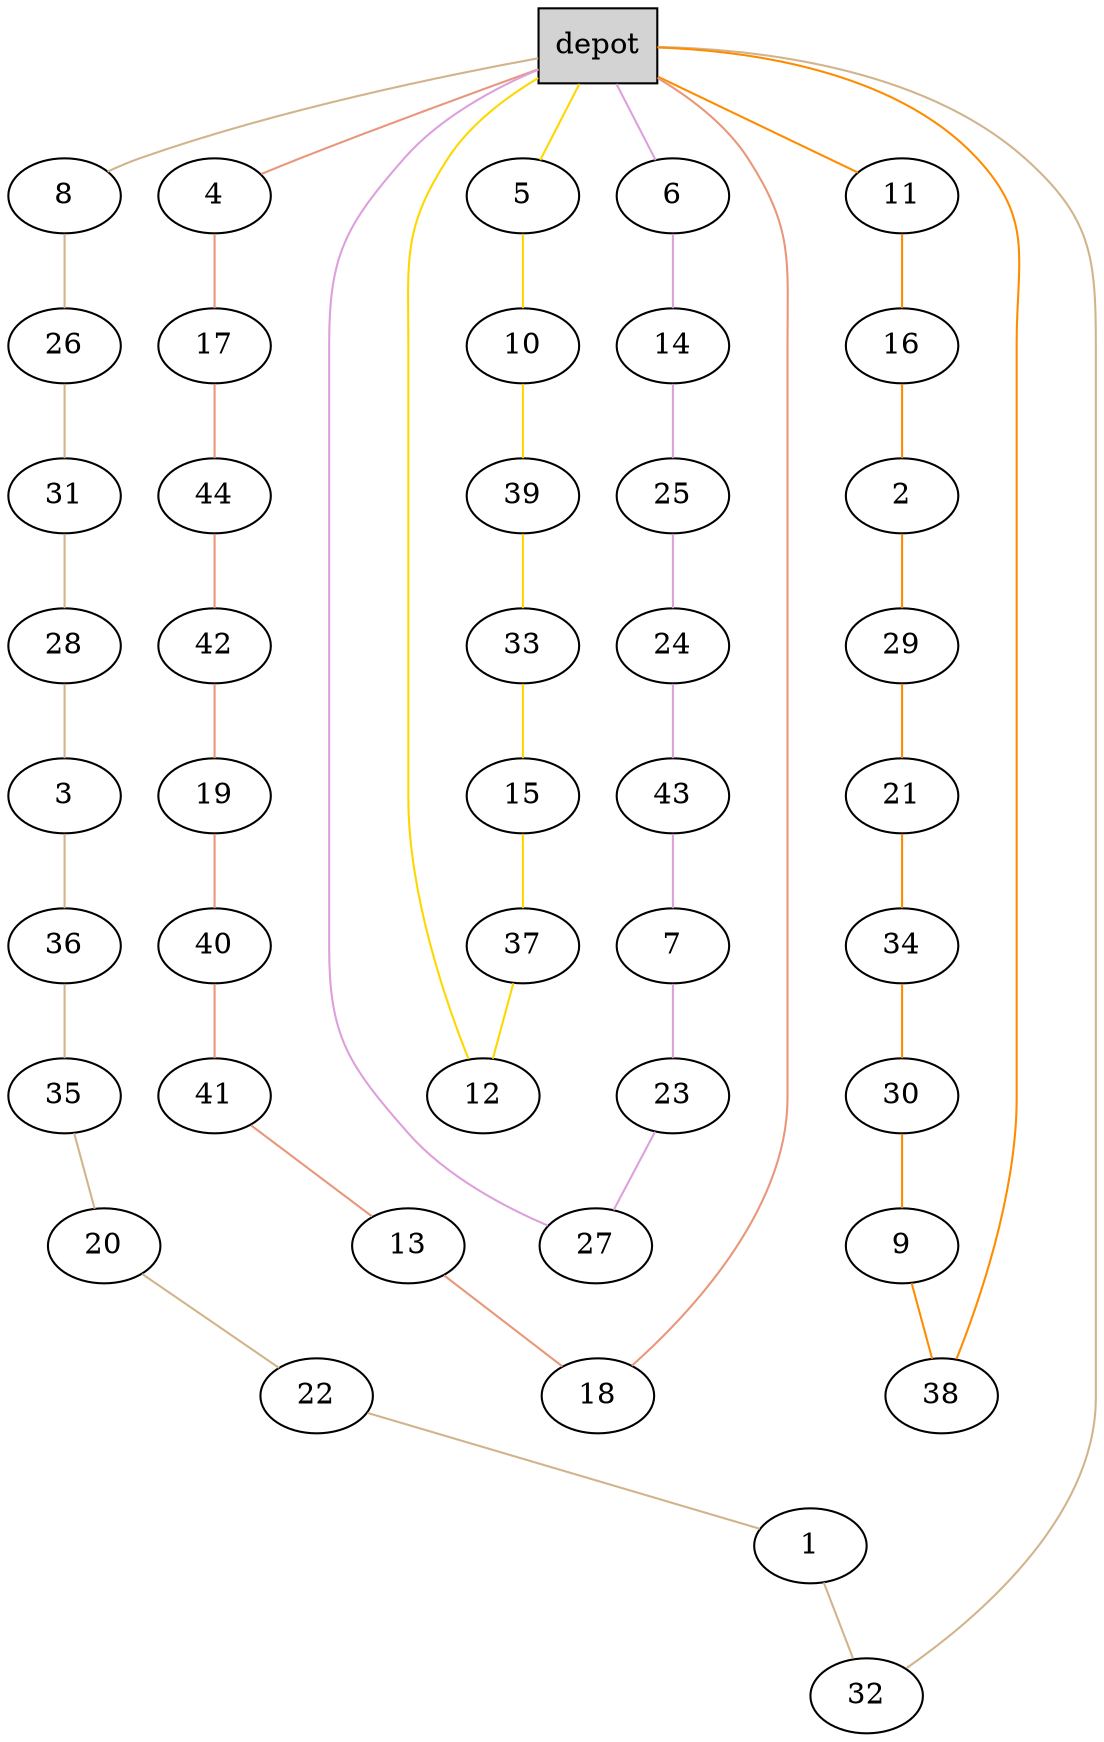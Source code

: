 graph G {
  0[shape = box, label = "depot", style = filled ];
  4[shape = ellipse];
  "0"--"4"[color = darksalmon];
  17[shape = ellipse];
  "4"--"17"[color = darksalmon];
  44[shape = ellipse];
  "17"--"44"[color = darksalmon];
  42[shape = ellipse];
  "44"--"42"[color = darksalmon];
  19[shape = ellipse];
  "42"--"19"[color = darksalmon];
  40[shape = ellipse];
  "19"--"40"[color = darksalmon];
  41[shape = ellipse];
  "40"--"41"[color = darksalmon];
  13[shape = ellipse];
  "41"--"13"[color = darksalmon];
  18[shape = ellipse];
  "13"--"18"[color = darksalmon];
  "18"--"0"[color = darksalmon];
  5[shape = ellipse];
  "0"--"5"[color = gold];
  10[shape = ellipse];
  "5"--"10"[color = gold];
  39[shape = ellipse];
  "10"--"39"[color = gold];
  33[shape = ellipse];
  "39"--"33"[color = gold];
  15[shape = ellipse];
  "33"--"15"[color = gold];
  37[shape = ellipse];
  "15"--"37"[color = gold];
  12[shape = ellipse];
  "37"--"12"[color = gold];
  "12"--"0"[color = gold];
  6[shape = ellipse];
  "0"--"6"[color = plum];
  14[shape = ellipse];
  "6"--"14"[color = plum];
  25[shape = ellipse];
  "14"--"25"[color = plum];
  24[shape = ellipse];
  "25"--"24"[color = plum];
  43[shape = ellipse];
  "24"--"43"[color = plum];
  7[shape = ellipse];
  "43"--"7"[color = plum];
  23[shape = ellipse];
  "7"--"23"[color = plum];
  27[shape = ellipse];
  "23"--"27"[color = plum];
  "27"--"0"[color = plum];
  8[shape = ellipse];
  "0"--"8"[color = tan];
  26[shape = ellipse];
  "8"--"26"[color = tan];
  31[shape = ellipse];
  "26"--"31"[color = tan];
  28[shape = ellipse];
  "31"--"28"[color = tan];
  3[shape = ellipse];
  "28"--"3"[color = tan];
  36[shape = ellipse];
  "3"--"36"[color = tan];
  35[shape = ellipse];
  "36"--"35"[color = tan];
  20[shape = ellipse];
  "35"--"20"[color = tan];
  22[shape = ellipse];
  "20"--"22"[color = tan];
  1[shape = ellipse];
  "22"--"1"[color = tan];
  32[shape = ellipse];
  "1"--"32"[color = tan];
  "32"--"0"[color = tan];
  11[shape = ellipse];
  "0"--"11"[color = darkorange];
  16[shape = ellipse];
  "11"--"16"[color = darkorange];
  2[shape = ellipse];
  "16"--"2"[color = darkorange];
  29[shape = ellipse];
  "2"--"29"[color = darkorange];
  21[shape = ellipse];
  "29"--"21"[color = darkorange];
  34[shape = ellipse];
  "21"--"34"[color = darkorange];
  30[shape = ellipse];
  "34"--"30"[color = darkorange];
  9[shape = ellipse];
  "30"--"9"[color = darkorange];
  38[shape = ellipse];
  "9"--"38"[color = darkorange];
  "38"--"0"[color = darkorange];
}
